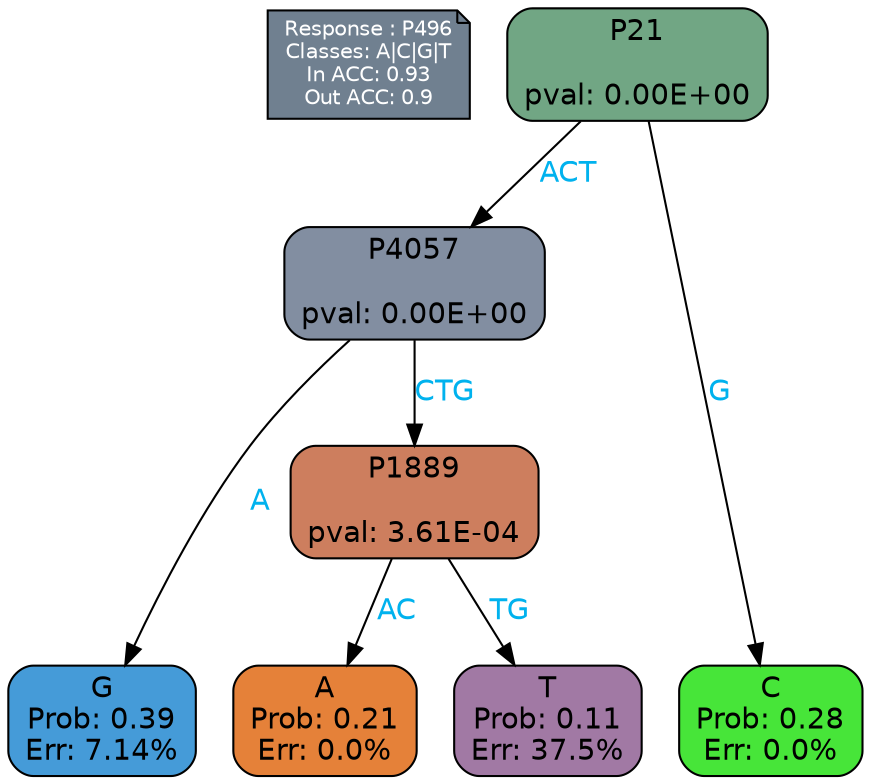digraph Tree {
node [shape=box, style="filled, rounded", color="black", fontname=helvetica] ;
graph [ranksep=equally, splines=polylines, bgcolor=transparent, dpi=600] ;
edge [fontname=helvetica] ;
LEGEND [label="Response : P496
Classes: A|C|G|T
In ACC: 0.93
Out ACC: 0.9
",shape=note,align=left,style=filled,fillcolor="slategray",fontcolor="white",fontsize=10];1 [label="P21

pval: 0.00E+00", fillcolor="#71a684"] ;
2 [label="P4057

pval: 0.00E+00", fillcolor="#828ea1"] ;
3 [label="G
Prob: 0.39
Err: 7.14%", fillcolor="#459bd8"] ;
4 [label="P1889

pval: 3.61E-04", fillcolor="#cd7e5e"] ;
5 [label="A
Prob: 0.21
Err: 0.0%", fillcolor="#e58139"] ;
6 [label="T
Prob: 0.11
Err: 37.5%", fillcolor="#a179a4"] ;
7 [label="C
Prob: 0.28
Err: 0.0%", fillcolor="#47e539"] ;
1 -> 2 [label="ACT",fontcolor=deepskyblue2] ;
1 -> 7 [label="G",fontcolor=deepskyblue2] ;
2 -> 3 [label="A",fontcolor=deepskyblue2] ;
2 -> 4 [label="CTG",fontcolor=deepskyblue2] ;
4 -> 5 [label="AC",fontcolor=deepskyblue2] ;
4 -> 6 [label="TG",fontcolor=deepskyblue2] ;
{rank = same; 3;5;6;7;}{rank = same; LEGEND;1;}}